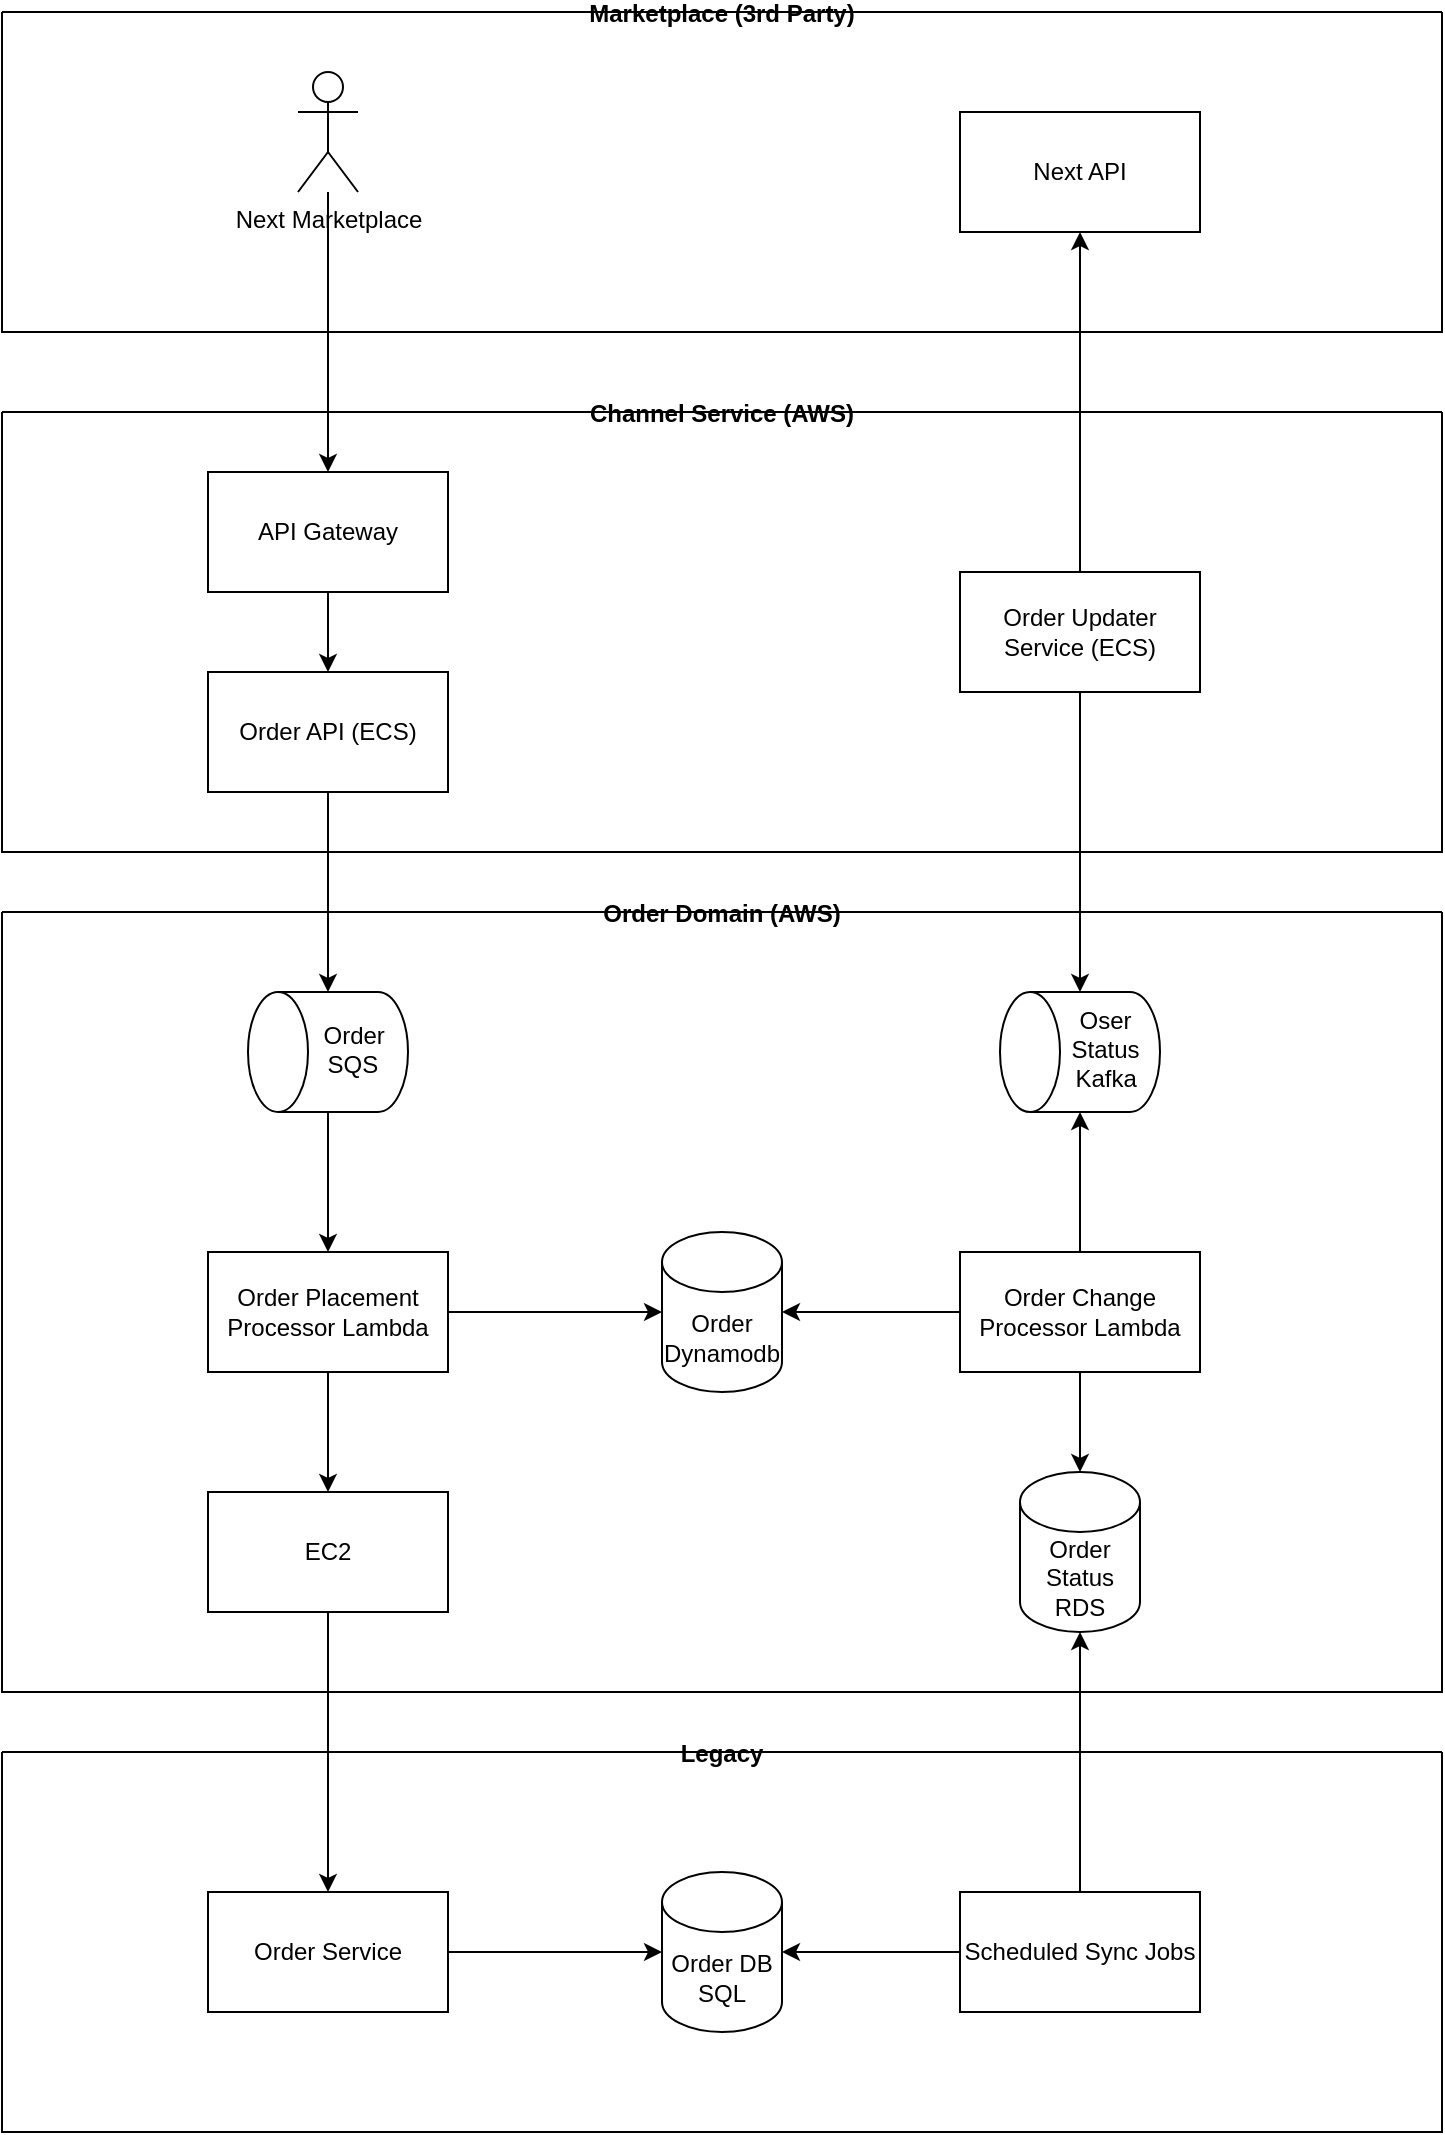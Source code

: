 <mxfile version="28.0.7">
  <diagram name="Page-1" id="i74SUtEJPaXxr554whLq">
    <mxGraphModel dx="2058" dy="1146" grid="1" gridSize="10" guides="1" tooltips="1" connect="1" arrows="1" fold="1" page="1" pageScale="1" pageWidth="827" pageHeight="1169" math="0" shadow="0">
      <root>
        <mxCell id="0" />
        <mxCell id="1" parent="0" />
        <mxCell id="lLDedmcQ7TLhQcj5pJ-E-3" style="edgeStyle=orthogonalEdgeStyle;rounded=0;orthogonalLoop=1;jettySize=auto;html=1;entryX=0.5;entryY=0;entryDx=0;entryDy=0;" parent="1" source="lLDedmcQ7TLhQcj5pJ-E-2" target="lLDedmcQ7TLhQcj5pJ-E-1" edge="1">
          <mxGeometry relative="1" as="geometry" />
        </mxCell>
        <mxCell id="lLDedmcQ7TLhQcj5pJ-E-7" style="edgeStyle=orthogonalEdgeStyle;rounded=0;orthogonalLoop=1;jettySize=auto;html=1;" parent="1" source="lLDedmcQ7TLhQcj5pJ-E-4" target="lLDedmcQ7TLhQcj5pJ-E-6" edge="1">
          <mxGeometry relative="1" as="geometry" />
        </mxCell>
        <mxCell id="lLDedmcQ7TLhQcj5pJ-E-18" style="edgeStyle=orthogonalEdgeStyle;rounded=0;orthogonalLoop=1;jettySize=auto;html=1;" parent="1" source="lLDedmcQ7TLhQcj5pJ-E-16" target="dtsL_xxK6jFfi1139Xua-1" edge="1">
          <mxGeometry relative="1" as="geometry">
            <mxPoint x="579" y="780" as="targetPoint" />
          </mxGeometry>
        </mxCell>
        <mxCell id="lLDedmcQ7TLhQcj5pJ-E-22" style="edgeStyle=orthogonalEdgeStyle;rounded=0;orthogonalLoop=1;jettySize=auto;html=1;" parent="1" source="lLDedmcQ7TLhQcj5pJ-E-20" target="lLDedmcQ7TLhQcj5pJ-E-21" edge="1">
          <mxGeometry relative="1" as="geometry" />
        </mxCell>
        <mxCell id="lLDedmcQ7TLhQcj5pJ-E-24" style="edgeStyle=orthogonalEdgeStyle;rounded=0;orthogonalLoop=1;jettySize=auto;html=1;" parent="1" source="lLDedmcQ7TLhQcj5pJ-E-20" target="lLDedmcQ7TLhQcj5pJ-E-19" edge="1">
          <mxGeometry relative="1" as="geometry">
            <mxPoint x="710" y="540" as="targetPoint" />
          </mxGeometry>
        </mxCell>
        <mxCell id="dtsL_xxK6jFfi1139Xua-3" value="Legacy" style="swimlane;startSize=0;" parent="1" vertex="1">
          <mxGeometry x="40" y="930" width="720" height="190" as="geometry" />
        </mxCell>
        <mxCell id="lLDedmcQ7TLhQcj5pJ-E-15" style="edgeStyle=orthogonalEdgeStyle;rounded=0;orthogonalLoop=1;jettySize=auto;html=1;" parent="dtsL_xxK6jFfi1139Xua-3" source="lLDedmcQ7TLhQcj5pJ-E-11" target="lLDedmcQ7TLhQcj5pJ-E-14" edge="1">
          <mxGeometry relative="1" as="geometry" />
        </mxCell>
        <mxCell id="lLDedmcQ7TLhQcj5pJ-E-11" value="Order Service" style="rounded=0;whiteSpace=wrap;html=1;" parent="dtsL_xxK6jFfi1139Xua-3" vertex="1">
          <mxGeometry x="103" y="70" width="120" height="60" as="geometry" />
        </mxCell>
        <mxCell id="lLDedmcQ7TLhQcj5pJ-E-14" value="Order DB SQL" style="shape=cylinder3;whiteSpace=wrap;html=1;boundedLbl=1;backgroundOutline=1;size=15;" parent="dtsL_xxK6jFfi1139Xua-3" vertex="1">
          <mxGeometry x="330" y="60" width="60" height="80" as="geometry" />
        </mxCell>
        <mxCell id="lLDedmcQ7TLhQcj5pJ-E-16" value="Scheduled Sync Jobs" style="rounded=0;whiteSpace=wrap;html=1;" parent="dtsL_xxK6jFfi1139Xua-3" vertex="1">
          <mxGeometry x="479" y="70" width="120" height="60" as="geometry" />
        </mxCell>
        <mxCell id="lLDedmcQ7TLhQcj5pJ-E-17" style="edgeStyle=orthogonalEdgeStyle;rounded=0;orthogonalLoop=1;jettySize=auto;html=1;entryX=1;entryY=0.5;entryDx=0;entryDy=0;entryPerimeter=0;" parent="dtsL_xxK6jFfi1139Xua-3" source="lLDedmcQ7TLhQcj5pJ-E-16" target="lLDedmcQ7TLhQcj5pJ-E-14" edge="1">
          <mxGeometry relative="1" as="geometry" />
        </mxCell>
        <mxCell id="dtsL_xxK6jFfi1139Xua-4" value="Order Domain (AWS)" style="swimlane;startSize=0;" parent="1" vertex="1">
          <mxGeometry x="40" y="510" width="720" height="390" as="geometry" />
        </mxCell>
        <mxCell id="dtsL_xxK6jFfi1139Xua-1" value="Order Status RDS" style="shape=cylinder3;whiteSpace=wrap;html=1;boundedLbl=1;backgroundOutline=1;size=15;" parent="dtsL_xxK6jFfi1139Xua-4" vertex="1">
          <mxGeometry x="509" y="280" width="60" height="80" as="geometry" />
        </mxCell>
        <mxCell id="lLDedmcQ7TLhQcj5pJ-E-29" value="EC2" style="rounded=0;whiteSpace=wrap;html=1;" parent="dtsL_xxK6jFfi1139Xua-4" vertex="1">
          <mxGeometry x="103" y="290" width="120" height="60" as="geometry" />
        </mxCell>
        <mxCell id="v3nFX1cAJuuVKFPmxPGM-1" style="edgeStyle=orthogonalEdgeStyle;rounded=0;orthogonalLoop=1;jettySize=auto;html=1;" edge="1" parent="dtsL_xxK6jFfi1139Xua-4" source="lLDedmcQ7TLhQcj5pJ-E-9" target="lLDedmcQ7TLhQcj5pJ-E-29">
          <mxGeometry relative="1" as="geometry" />
        </mxCell>
        <mxCell id="lLDedmcQ7TLhQcj5pJ-E-9" value="Order Placement Processor Lambda" style="rounded=0;whiteSpace=wrap;html=1;" parent="dtsL_xxK6jFfi1139Xua-4" vertex="1">
          <mxGeometry x="103" y="170" width="120" height="60" as="geometry" />
        </mxCell>
        <mxCell id="lLDedmcQ7TLhQcj5pJ-E-8" value="Order Dynamodb" style="shape=cylinder3;whiteSpace=wrap;html=1;boundedLbl=1;backgroundOutline=1;size=15;" parent="dtsL_xxK6jFfi1139Xua-4" vertex="1">
          <mxGeometry x="330" y="160" width="60" height="80" as="geometry" />
        </mxCell>
        <mxCell id="lLDedmcQ7TLhQcj5pJ-E-13" style="edgeStyle=orthogonalEdgeStyle;rounded=0;orthogonalLoop=1;jettySize=auto;html=1;" parent="dtsL_xxK6jFfi1139Xua-4" source="lLDedmcQ7TLhQcj5pJ-E-9" target="lLDedmcQ7TLhQcj5pJ-E-8" edge="1">
          <mxGeometry relative="1" as="geometry" />
        </mxCell>
        <mxCell id="dtsL_xxK6jFfi1139Xua-8" style="edgeStyle=orthogonalEdgeStyle;rounded=0;orthogonalLoop=1;jettySize=auto;html=1;" parent="dtsL_xxK6jFfi1139Xua-4" source="lLDedmcQ7TLhQcj5pJ-E-25" target="lLDedmcQ7TLhQcj5pJ-E-19" edge="1">
          <mxGeometry relative="1" as="geometry" />
        </mxCell>
        <mxCell id="lLDedmcQ7TLhQcj5pJ-E-25" value="Order Change Processor Lambda" style="rounded=0;whiteSpace=wrap;html=1;" parent="dtsL_xxK6jFfi1139Xua-4" vertex="1">
          <mxGeometry x="479" y="170" width="120" height="60" as="geometry" />
        </mxCell>
        <mxCell id="lLDedmcQ7TLhQcj5pJ-E-26" style="edgeStyle=orthogonalEdgeStyle;rounded=0;orthogonalLoop=1;jettySize=auto;html=1;" parent="dtsL_xxK6jFfi1139Xua-4" source="lLDedmcQ7TLhQcj5pJ-E-25" target="lLDedmcQ7TLhQcj5pJ-E-8" edge="1">
          <mxGeometry relative="1" as="geometry" />
        </mxCell>
        <mxCell id="dtsL_xxK6jFfi1139Xua-7" style="edgeStyle=orthogonalEdgeStyle;rounded=0;orthogonalLoop=1;jettySize=auto;html=1;entryX=0.5;entryY=0;entryDx=0;entryDy=0;entryPerimeter=0;" parent="dtsL_xxK6jFfi1139Xua-4" source="lLDedmcQ7TLhQcj5pJ-E-25" target="dtsL_xxK6jFfi1139Xua-1" edge="1">
          <mxGeometry relative="1" as="geometry" />
        </mxCell>
        <mxCell id="lLDedmcQ7TLhQcj5pJ-E-19" value="Oser Status Kafka" style="shape=cylinder3;whiteSpace=wrap;html=1;boundedLbl=1;backgroundOutline=1;size=15;rotation=-90;textDirection=vertical-rl;" parent="dtsL_xxK6jFfi1139Xua-4" vertex="1">
          <mxGeometry x="509" y="30" width="60" height="80" as="geometry" />
        </mxCell>
        <mxCell id="lLDedmcQ7TLhQcj5pJ-E-6" value="Order SQS" style="shape=cylinder3;whiteSpace=wrap;html=1;boundedLbl=1;backgroundOutline=1;size=15;rotation=-90;textDirection=vertical-rl;" parent="dtsL_xxK6jFfi1139Xua-4" vertex="1">
          <mxGeometry x="133" y="30" width="60" height="80" as="geometry" />
        </mxCell>
        <mxCell id="lLDedmcQ7TLhQcj5pJ-E-10" style="edgeStyle=orthogonalEdgeStyle;rounded=0;orthogonalLoop=1;jettySize=auto;html=1;" parent="dtsL_xxK6jFfi1139Xua-4" source="lLDedmcQ7TLhQcj5pJ-E-6" target="lLDedmcQ7TLhQcj5pJ-E-9" edge="1">
          <mxGeometry relative="1" as="geometry" />
        </mxCell>
        <mxCell id="dtsL_xxK6jFfi1139Xua-9" value="Channel Service (AWS)" style="swimlane;startSize=0;" parent="1" vertex="1">
          <mxGeometry x="40" y="260" width="720" height="220" as="geometry" />
        </mxCell>
        <mxCell id="lLDedmcQ7TLhQcj5pJ-E-20" value="Order Updater Service (ECS)" style="rounded=0;whiteSpace=wrap;html=1;" parent="dtsL_xxK6jFfi1139Xua-9" vertex="1">
          <mxGeometry x="479" y="80" width="120" height="60" as="geometry" />
        </mxCell>
        <mxCell id="lLDedmcQ7TLhQcj5pJ-E-4" value="Order API (ECS)" style="rounded=0;whiteSpace=wrap;html=1;" parent="dtsL_xxK6jFfi1139Xua-9" vertex="1">
          <mxGeometry x="103" y="130" width="120" height="60" as="geometry" />
        </mxCell>
        <mxCell id="lLDedmcQ7TLhQcj5pJ-E-1" value="API Gateway" style="rounded=0;whiteSpace=wrap;html=1;" parent="dtsL_xxK6jFfi1139Xua-9" vertex="1">
          <mxGeometry x="103" y="30" width="120" height="60" as="geometry" />
        </mxCell>
        <mxCell id="lLDedmcQ7TLhQcj5pJ-E-5" style="edgeStyle=orthogonalEdgeStyle;rounded=0;orthogonalLoop=1;jettySize=auto;html=1;" parent="dtsL_xxK6jFfi1139Xua-9" source="lLDedmcQ7TLhQcj5pJ-E-1" target="lLDedmcQ7TLhQcj5pJ-E-4" edge="1">
          <mxGeometry relative="1" as="geometry" />
        </mxCell>
        <mxCell id="dtsL_xxK6jFfi1139Xua-10" value="Marketplace (3rd Party)" style="swimlane;startSize=0;" parent="1" vertex="1">
          <mxGeometry x="40" y="60" width="720" height="160" as="geometry" />
        </mxCell>
        <mxCell id="lLDedmcQ7TLhQcj5pJ-E-21" value="Next API" style="rounded=0;whiteSpace=wrap;html=1;" parent="dtsL_xxK6jFfi1139Xua-10" vertex="1">
          <mxGeometry x="479" y="50" width="120" height="60" as="geometry" />
        </mxCell>
        <mxCell id="lLDedmcQ7TLhQcj5pJ-E-2" value="&lt;span style=&quot;text-wrap-mode: wrap;&quot;&gt;Next Marketplace&lt;/span&gt;" style="shape=umlActor;verticalLabelPosition=bottom;verticalAlign=top;html=1;outlineConnect=0;" parent="dtsL_xxK6jFfi1139Xua-10" vertex="1">
          <mxGeometry x="148" y="30" width="30" height="60" as="geometry" />
        </mxCell>
        <mxCell id="v3nFX1cAJuuVKFPmxPGM-2" style="edgeStyle=orthogonalEdgeStyle;rounded=0;orthogonalLoop=1;jettySize=auto;html=1;entryX=0.5;entryY=0;entryDx=0;entryDy=0;" edge="1" parent="1" source="lLDedmcQ7TLhQcj5pJ-E-29" target="lLDedmcQ7TLhQcj5pJ-E-11">
          <mxGeometry relative="1" as="geometry" />
        </mxCell>
      </root>
    </mxGraphModel>
  </diagram>
</mxfile>
